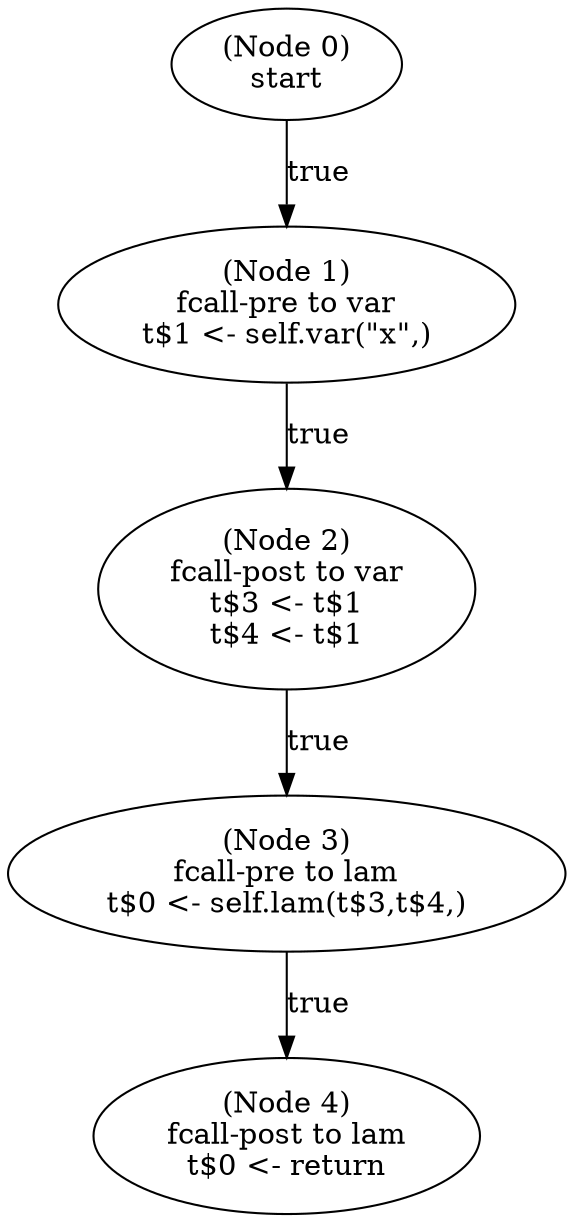 digraph i_post {
  n0 [label="(Node 0)\nstart\n"];
 n0 -> n1 [label="true"];
  n1 [label="(Node 1)\nfcall-pre to var\nt$1 <- self.var(\"x\",)\n"];
 n1 -> n2 [label="true"];
  n2 [label="(Node 2)\nfcall-post to var\nt$3 <- t$1\nt$4 <- t$1\n"];
 n2 -> n3 [label="true"];
  n3 [label="(Node 3)\nfcall-pre to lam\nt$0 <- self.lam(t$3,t$4,)\n"];
 n3 -> n4 [label="true"];
  n4 [label="(Node 4)\nfcall-post to lam\nt$0 <- return\n"];
}
